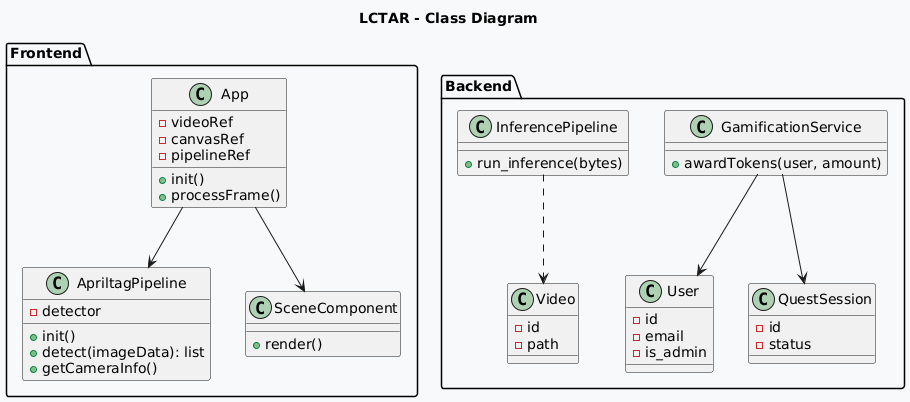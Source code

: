 @startuml
title LCTAR - Class Diagram

package "Frontend" {
  class App {
    - videoRef
    - canvasRef
    - pipelineRef
    + init()
    + processFrame()
  }

  class ApriltagPipeline {
    - detector
    + init()
    + detect(imageData): list
    + getCameraInfo()
  }

  class SceneComponent {
    + render()
  }
}

package "Backend" {
  class User {
    - id
    - email
    - is_admin
  }

  class Video {
    - id
    - path
  }

  class QuestSession {
    - id
    - status
  }

  class GamificationService {
    + awardTokens(user, amount)
  }

  class InferencePipeline {
    + run_inference(bytes)
  }
}

' Relationships
App --> ApriltagPipeline
App --> SceneComponent
GamificationService --> User
GamificationService --> QuestSession
InferencePipeline ..> Video

skinparam backgroundColor #F8F9FA
skinparam DefaultFontName "DejaVu Sans"
@enduml
